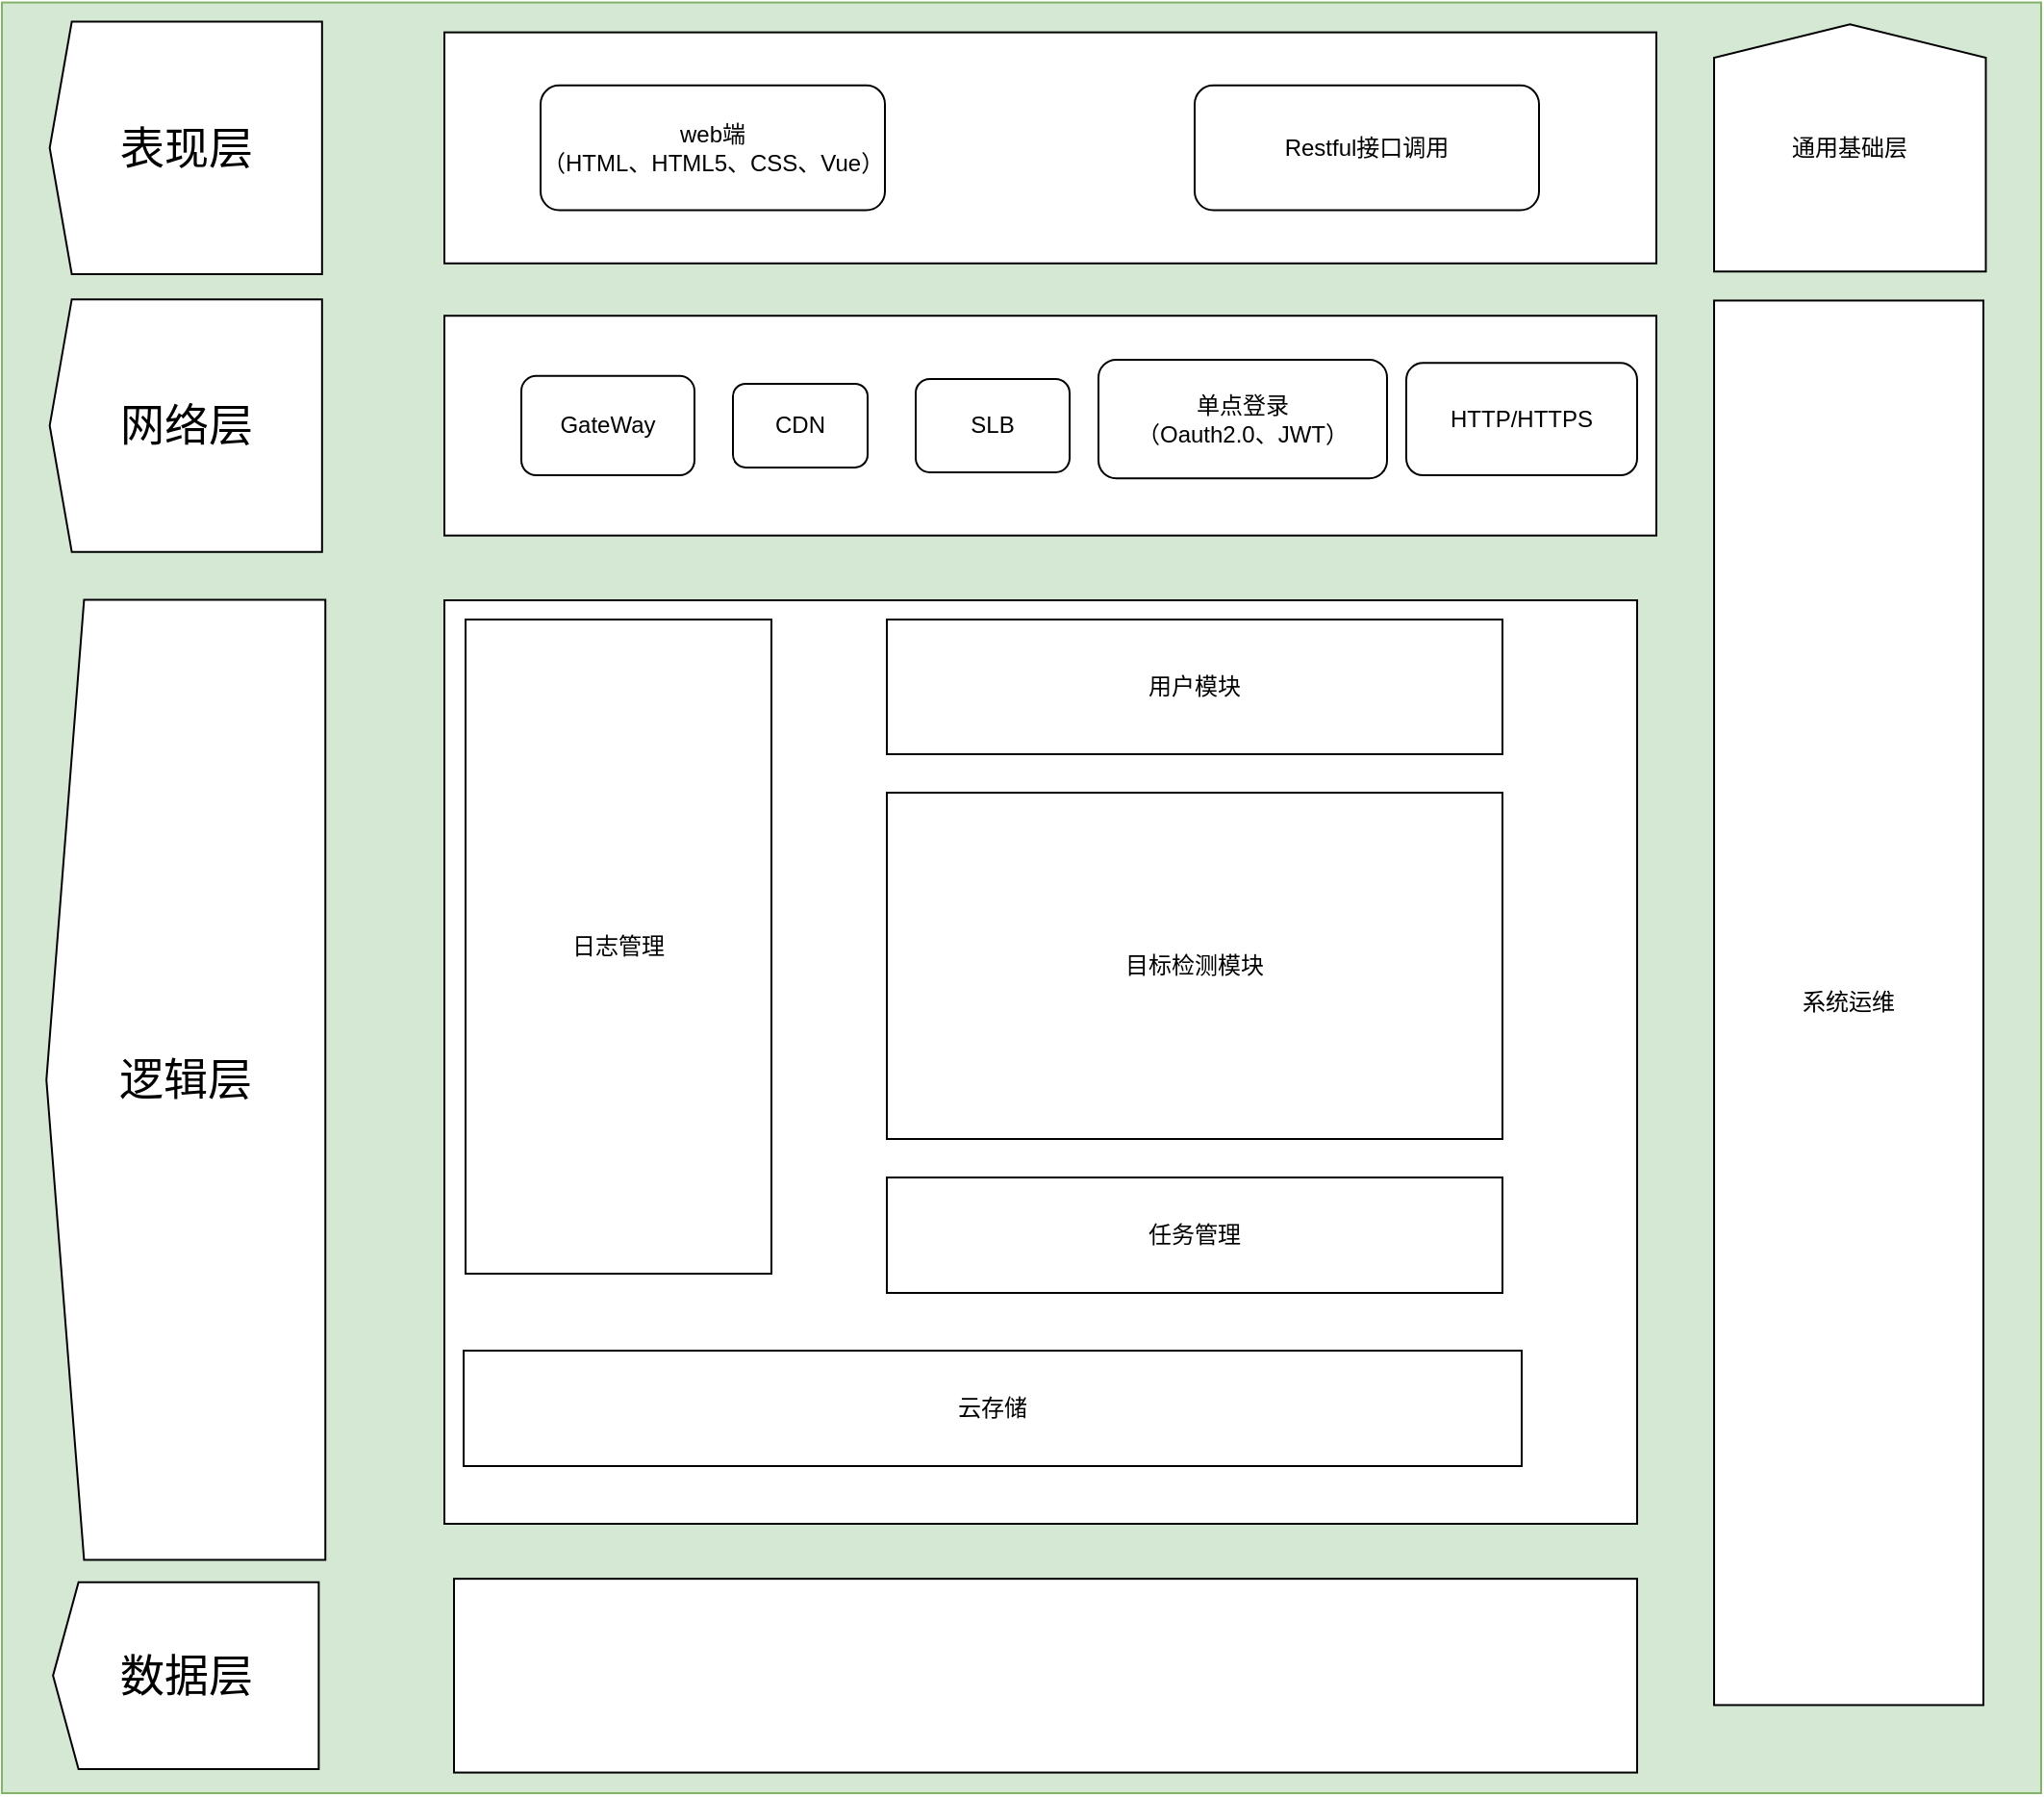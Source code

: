 <mxfile version="26.0.11">
  <diagram name="第 1 页" id="QETsFkyrZzGUOWjR-pDB">
    <mxGraphModel dx="177" dy="663" grid="1" gridSize="10" guides="1" tooltips="1" connect="1" arrows="1" fold="1" page="1" pageScale="1" pageWidth="827" pageHeight="1169" math="0" shadow="0">
      <root>
        <mxCell id="0" />
        <mxCell id="1" parent="0" />
        <mxCell id="vgMis07-Jaw84nBqVfK9-26" value="" style="rounded=0;whiteSpace=wrap;html=1;fillColor=#d5e8d4;strokeColor=#82b366;" vertex="1" parent="1">
          <mxGeometry x="1000" y="189.29" width="1060" height="930.71" as="geometry" />
        </mxCell>
        <mxCell id="vgMis07-Jaw84nBqVfK9-27" value="" style="rounded=0;whiteSpace=wrap;html=1;" vertex="1" parent="1">
          <mxGeometry x="1230" y="204.82" width="630" height="120.07" as="geometry" />
        </mxCell>
        <mxCell id="vgMis07-Jaw84nBqVfK9-28" value="" style="rounded=0;whiteSpace=wrap;html=1;" vertex="1" parent="1">
          <mxGeometry x="1230" y="352.12" width="630" height="114.22" as="geometry" />
        </mxCell>
        <mxCell id="vgMis07-Jaw84nBqVfK9-29" value="" style="rounded=0;whiteSpace=wrap;html=1;" vertex="1" parent="1">
          <mxGeometry x="1230" y="500" width="620" height="480" as="geometry" />
        </mxCell>
        <mxCell id="vgMis07-Jaw84nBqVfK9-31" value="&lt;font style=&quot;font-size: 23px;&quot;&gt;表现层&lt;/font&gt;" style="shape=offPageConnector;whiteSpace=wrap;html=1;rotation=90;size=0.081;horizontal=0;" vertex="1" parent="1">
          <mxGeometry x="1030" y="194.07" width="131.25" height="141.57" as="geometry" />
        </mxCell>
        <mxCell id="vgMis07-Jaw84nBqVfK9-32" value="&lt;span style=&quot;font-size: 23px;&quot;&gt;网络层&lt;/span&gt;" style="shape=offPageConnector;whiteSpace=wrap;html=1;rotation=90;size=0.081;horizontal=0;" vertex="1" parent="1">
          <mxGeometry x="1030" y="338.44" width="131.25" height="141.57" as="geometry" />
        </mxCell>
        <mxCell id="vgMis07-Jaw84nBqVfK9-33" value="&lt;span style=&quot;font-size: 23px;&quot;&gt;数据层&lt;/span&gt;" style="shape=offPageConnector;whiteSpace=wrap;html=1;rotation=90;size=0.096;horizontal=0;" vertex="1" parent="1">
          <mxGeometry x="1047" y="989.87" width="97.24" height="138.13" as="geometry" />
        </mxCell>
        <mxCell id="vgMis07-Jaw84nBqVfK9-34" value="" style="rounded=0;whiteSpace=wrap;html=1;" vertex="1" parent="1">
          <mxGeometry x="1235" y="1008.58" width="615" height="100.71" as="geometry" />
        </mxCell>
        <mxCell id="vgMis07-Jaw84nBqVfK9-36" value="&lt;span style=&quot;font-size: 23px;&quot;&gt;逻辑层&lt;/span&gt;" style="shape=offPageConnector;whiteSpace=wrap;html=1;rotation=90;size=0.135;horizontal=0;" vertex="1" parent="1">
          <mxGeometry x="846.12" y="676.79" width="499.01" height="145" as="geometry" />
        </mxCell>
        <mxCell id="vgMis07-Jaw84nBqVfK9-37" value="用户模块" style="rounded=0;whiteSpace=wrap;html=1;" vertex="1" parent="1">
          <mxGeometry x="1460" y="510" width="320" height="70" as="geometry" />
        </mxCell>
        <mxCell id="vgMis07-Jaw84nBqVfK9-38" value="目标检测模块" style="rounded=0;whiteSpace=wrap;html=1;" vertex="1" parent="1">
          <mxGeometry x="1460" y="600" width="320" height="180" as="geometry" />
        </mxCell>
        <mxCell id="vgMis07-Jaw84nBqVfK9-39" value="日志管理" style="rounded=0;whiteSpace=wrap;html=1;" vertex="1" parent="1">
          <mxGeometry x="1241" y="510" width="159" height="340" as="geometry" />
        </mxCell>
        <mxCell id="vgMis07-Jaw84nBqVfK9-40" value="系统运维" style="rounded=0;whiteSpace=wrap;html=1;" vertex="1" parent="1">
          <mxGeometry x="1890.01" y="344.22" width="139.99" height="730" as="geometry" />
        </mxCell>
        <mxCell id="vgMis07-Jaw84nBqVfK9-41" value="任务管理" style="rounded=0;whiteSpace=wrap;html=1;" vertex="1" parent="1">
          <mxGeometry x="1460" y="800" width="320" height="60" as="geometry" />
        </mxCell>
        <mxCell id="vgMis07-Jaw84nBqVfK9-42" value="云存储" style="rounded=0;whiteSpace=wrap;html=1;" vertex="1" parent="1">
          <mxGeometry x="1240" y="890" width="550" height="60" as="geometry" />
        </mxCell>
        <mxCell id="vgMis07-Jaw84nBqVfK9-43" value="" style="shape=offPageConnector;whiteSpace=wrap;html=1;rotation=-180;size=0.135;horizontal=1;verticalAlign=middle;align=center;" vertex="1" parent="1">
          <mxGeometry x="1890.01" y="200.63" width="141.25" height="128.44" as="geometry" />
        </mxCell>
        <mxCell id="vgMis07-Jaw84nBqVfK9-44" value="web端&lt;div&gt;（HTML、HTML5、CSS、Vue）&lt;/div&gt;" style="rounded=1;whiteSpace=wrap;html=1;" vertex="1" parent="1">
          <mxGeometry x="1280" y="232.43" width="179" height="64.85" as="geometry" />
        </mxCell>
        <mxCell id="vgMis07-Jaw84nBqVfK9-45" value="Restful接口调用" style="rounded=1;whiteSpace=wrap;html=1;" vertex="1" parent="1">
          <mxGeometry x="1620" y="232.43" width="179" height="64.85" as="geometry" />
        </mxCell>
        <mxCell id="vgMis07-Jaw84nBqVfK9-46" value="CDN" style="rounded=1;whiteSpace=wrap;html=1;" vertex="1" parent="1">
          <mxGeometry x="1380" y="387.5" width="70" height="43.45" as="geometry" />
        </mxCell>
        <mxCell id="vgMis07-Jaw84nBqVfK9-47" value="单点登录&lt;div&gt;（Oauth2.0、JWT）&lt;/div&gt;" style="rounded=1;whiteSpace=wrap;html=1;" vertex="1" parent="1">
          <mxGeometry x="1570" y="375" width="150" height="61.65" as="geometry" />
        </mxCell>
        <mxCell id="vgMis07-Jaw84nBqVfK9-51" value="SLB" style="rounded=1;whiteSpace=wrap;html=1;" vertex="1" parent="1">
          <mxGeometry x="1475" y="385" width="80" height="48.45" as="geometry" />
        </mxCell>
        <mxCell id="vgMis07-Jaw84nBqVfK9-52" value="GateWay" style="rounded=1;whiteSpace=wrap;html=1;" vertex="1" parent="1">
          <mxGeometry x="1270" y="383.4" width="90" height="51.65" as="geometry" />
        </mxCell>
        <mxCell id="vgMis07-Jaw84nBqVfK9-53" value="HTTP/HTTPS" style="rounded=1;whiteSpace=wrap;html=1;" vertex="1" parent="1">
          <mxGeometry x="1730" y="376.6" width="120" height="58.45" as="geometry" />
        </mxCell>
        <mxCell id="vgMis07-Jaw84nBqVfK9-54" value="通用基础层" style="text;html=1;align=center;verticalAlign=middle;whiteSpace=wrap;rounded=0;" vertex="1" parent="1">
          <mxGeometry x="1915.96" y="249.93" width="89.36" height="29.85" as="geometry" />
        </mxCell>
      </root>
    </mxGraphModel>
  </diagram>
</mxfile>
